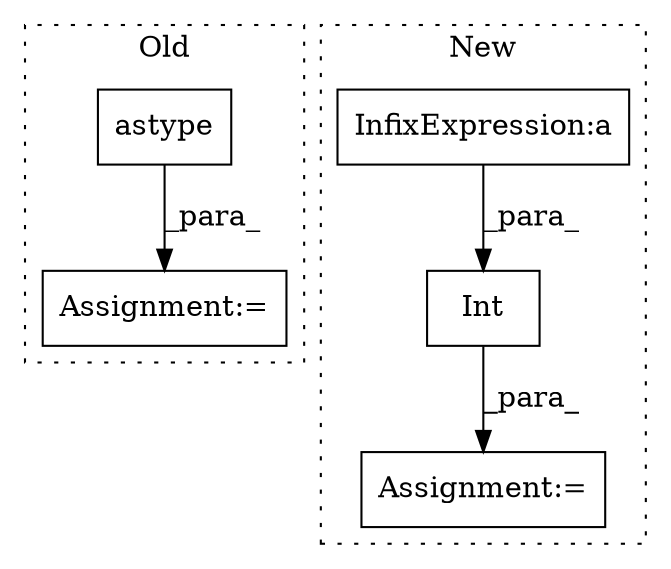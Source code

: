 digraph G {
subgraph cluster0 {
1 [label="astype" a="32" s="423,440" l="7,1" shape="box"];
4 [label="Assignment:=" a="7" s="393" l="1" shape="box"];
label = "Old";
style="dotted";
}
subgraph cluster1 {
2 [label="Int" a="32" s="259,319" l="4,1" shape="box"];
3 [label="Assignment:=" a="7" s="258" l="1" shape="box"];
5 [label="InfixExpression:a" a="27" s="302" l="3" shape="box"];
label = "New";
style="dotted";
}
1 -> 4 [label="_para_"];
2 -> 3 [label="_para_"];
5 -> 2 [label="_para_"];
}